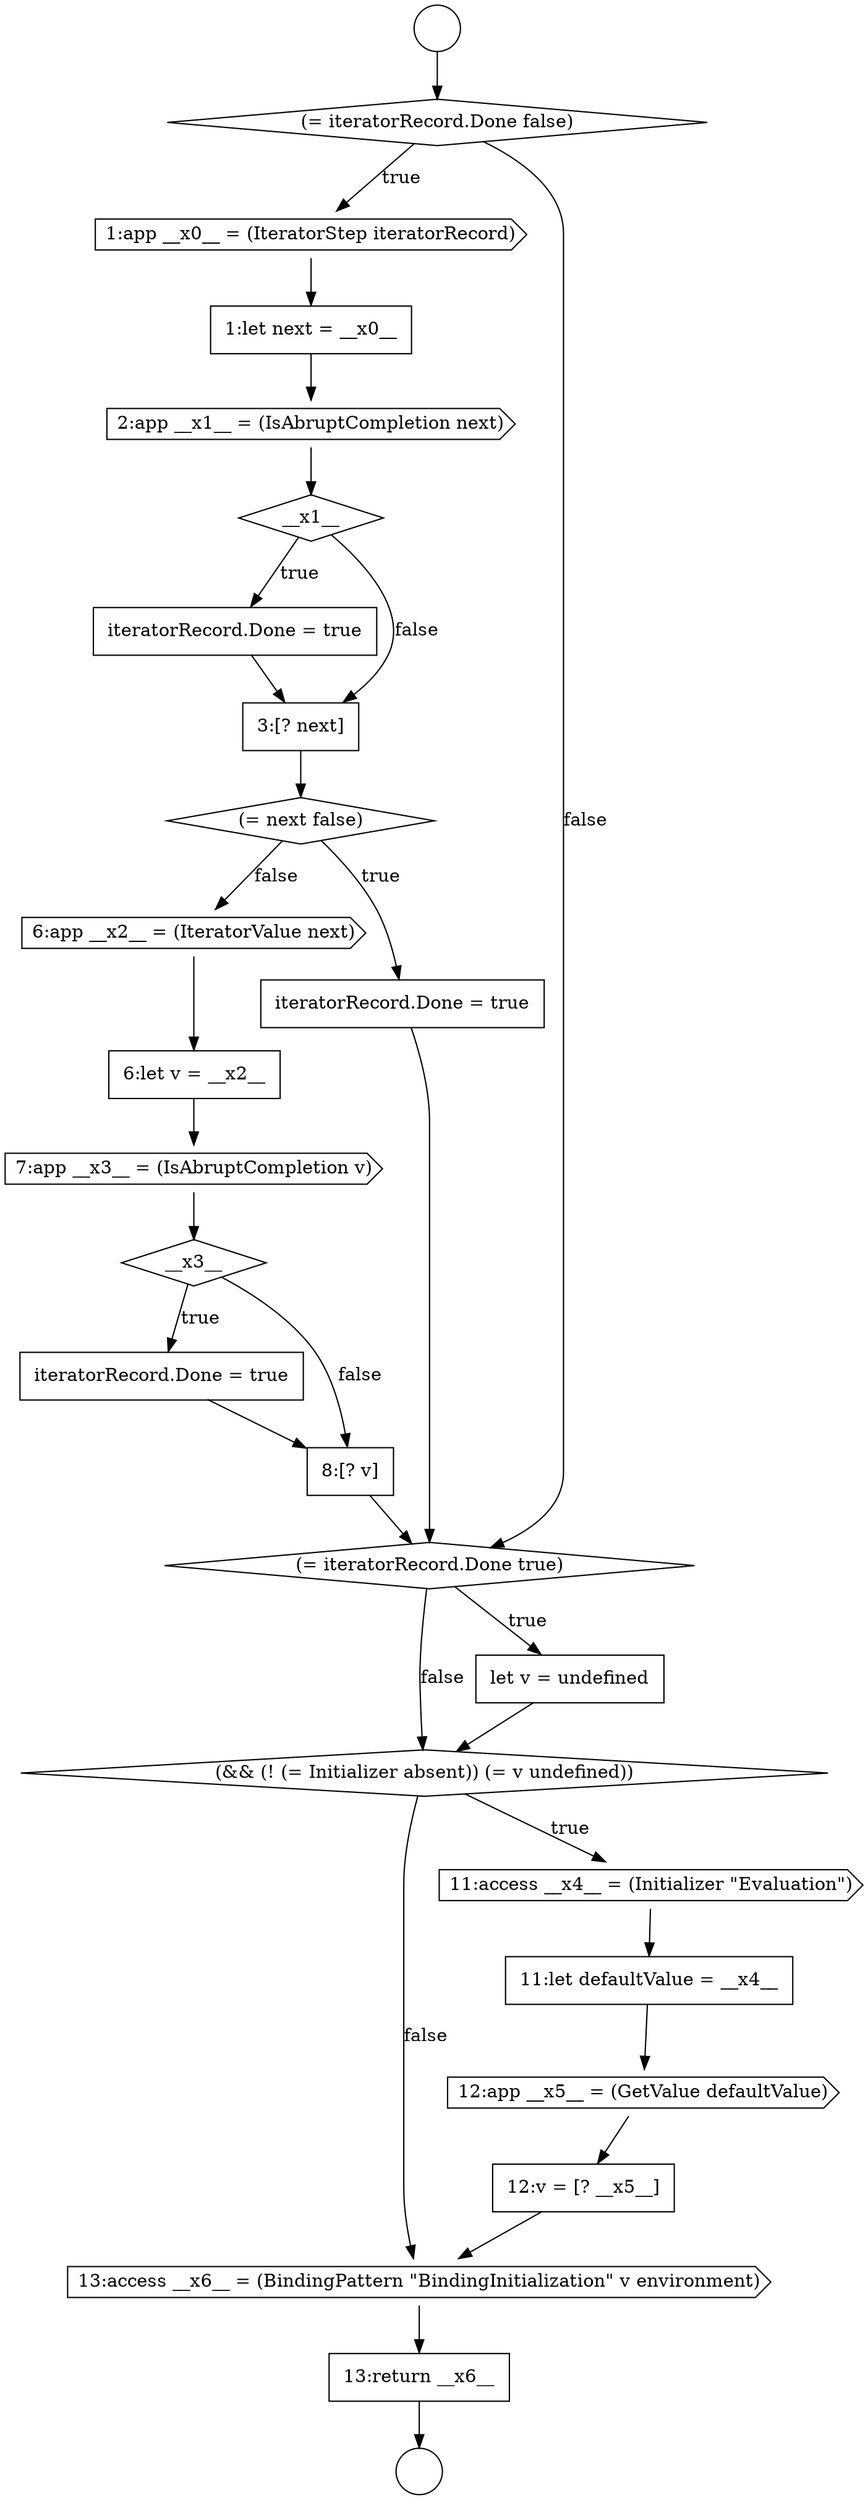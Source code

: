 digraph {
  node6317 [shape=cds, label=<<font color="black">2:app __x1__ = (IsAbruptCompletion next)</font>> color="black" fillcolor="white" style=filled]
  node6323 [shape=cds, label=<<font color="black">6:app __x2__ = (IteratorValue next)</font>> color="black" fillcolor="white" style=filled]
  node6336 [shape=cds, label=<<font color="black">13:access __x6__ = (BindingPattern &quot;BindingInitialization&quot; v environment)</font>> color="black" fillcolor="white" style=filled]
  node6327 [shape=none, margin=0, label=<<font color="black">
    <table border="0" cellborder="1" cellspacing="0" cellpadding="10">
      <tr><td align="left">iteratorRecord.Done = true</td></tr>
    </table>
  </font>> color="black" fillcolor="white" style=filled]
  node6328 [shape=none, margin=0, label=<<font color="black">
    <table border="0" cellborder="1" cellspacing="0" cellpadding="10">
      <tr><td align="left">8:[? v]</td></tr>
    </table>
  </font>> color="black" fillcolor="white" style=filled]
  node6331 [shape=diamond, label=<<font color="black">(&amp;&amp; (! (= Initializer absent)) (= v undefined))</font>> color="black" fillcolor="white" style=filled]
  node6314 [shape=diamond, label=<<font color="black">(= iteratorRecord.Done false)</font>> color="black" fillcolor="white" style=filled]
  node6312 [shape=circle label=" " color="black" fillcolor="white" style=filled]
  node6334 [shape=cds, label=<<font color="black">12:app __x5__ = (GetValue defaultValue)</font>> color="black" fillcolor="white" style=filled]
  node6321 [shape=diamond, label=<<font color="black">(= next false)</font>> color="black" fillcolor="white" style=filled]
  node6319 [shape=none, margin=0, label=<<font color="black">
    <table border="0" cellborder="1" cellspacing="0" cellpadding="10">
      <tr><td align="left">iteratorRecord.Done = true</td></tr>
    </table>
  </font>> color="black" fillcolor="white" style=filled]
  node6325 [shape=cds, label=<<font color="black">7:app __x3__ = (IsAbruptCompletion v)</font>> color="black" fillcolor="white" style=filled]
  node6320 [shape=none, margin=0, label=<<font color="black">
    <table border="0" cellborder="1" cellspacing="0" cellpadding="10">
      <tr><td align="left">3:[? next]</td></tr>
    </table>
  </font>> color="black" fillcolor="white" style=filled]
  node6322 [shape=none, margin=0, label=<<font color="black">
    <table border="0" cellborder="1" cellspacing="0" cellpadding="10">
      <tr><td align="left">iteratorRecord.Done = true</td></tr>
    </table>
  </font>> color="black" fillcolor="white" style=filled]
  node6326 [shape=diamond, label=<<font color="black">__x3__</font>> color="black" fillcolor="white" style=filled]
  node6315 [shape=cds, label=<<font color="black">1:app __x0__ = (IteratorStep iteratorRecord)</font>> color="black" fillcolor="white" style=filled]
  node6332 [shape=cds, label=<<font color="black">11:access __x4__ = (Initializer &quot;Evaluation&quot;)</font>> color="black" fillcolor="white" style=filled]
  node6324 [shape=none, margin=0, label=<<font color="black">
    <table border="0" cellborder="1" cellspacing="0" cellpadding="10">
      <tr><td align="left">6:let v = __x2__</td></tr>
    </table>
  </font>> color="black" fillcolor="white" style=filled]
  node6335 [shape=none, margin=0, label=<<font color="black">
    <table border="0" cellborder="1" cellspacing="0" cellpadding="10">
      <tr><td align="left">12:v = [? __x5__]</td></tr>
    </table>
  </font>> color="black" fillcolor="white" style=filled]
  node6313 [shape=circle label=" " color="black" fillcolor="white" style=filled]
  node6330 [shape=none, margin=0, label=<<font color="black">
    <table border="0" cellborder="1" cellspacing="0" cellpadding="10">
      <tr><td align="left">let v = undefined</td></tr>
    </table>
  </font>> color="black" fillcolor="white" style=filled]
  node6337 [shape=none, margin=0, label=<<font color="black">
    <table border="0" cellborder="1" cellspacing="0" cellpadding="10">
      <tr><td align="left">13:return __x6__</td></tr>
    </table>
  </font>> color="black" fillcolor="white" style=filled]
  node6333 [shape=none, margin=0, label=<<font color="black">
    <table border="0" cellborder="1" cellspacing="0" cellpadding="10">
      <tr><td align="left">11:let defaultValue = __x4__</td></tr>
    </table>
  </font>> color="black" fillcolor="white" style=filled]
  node6318 [shape=diamond, label=<<font color="black">__x1__</font>> color="black" fillcolor="white" style=filled]
  node6316 [shape=none, margin=0, label=<<font color="black">
    <table border="0" cellborder="1" cellspacing="0" cellpadding="10">
      <tr><td align="left">1:let next = __x0__</td></tr>
    </table>
  </font>> color="black" fillcolor="white" style=filled]
  node6329 [shape=diamond, label=<<font color="black">(= iteratorRecord.Done true)</font>> color="black" fillcolor="white" style=filled]
  node6319 -> node6320 [ color="black"]
  node6316 -> node6317 [ color="black"]
  node6325 -> node6326 [ color="black"]
  node6336 -> node6337 [ color="black"]
  node6331 -> node6332 [label=<<font color="black">true</font>> color="black"]
  node6331 -> node6336 [label=<<font color="black">false</font>> color="black"]
  node6327 -> node6328 [ color="black"]
  node6314 -> node6315 [label=<<font color="black">true</font>> color="black"]
  node6314 -> node6329 [label=<<font color="black">false</font>> color="black"]
  node6315 -> node6316 [ color="black"]
  node6333 -> node6334 [ color="black"]
  node6324 -> node6325 [ color="black"]
  node6330 -> node6331 [ color="black"]
  node6318 -> node6319 [label=<<font color="black">true</font>> color="black"]
  node6318 -> node6320 [label=<<font color="black">false</font>> color="black"]
  node6326 -> node6327 [label=<<font color="black">true</font>> color="black"]
  node6326 -> node6328 [label=<<font color="black">false</font>> color="black"]
  node6332 -> node6333 [ color="black"]
  node6335 -> node6336 [ color="black"]
  node6320 -> node6321 [ color="black"]
  node6334 -> node6335 [ color="black"]
  node6321 -> node6322 [label=<<font color="black">true</font>> color="black"]
  node6321 -> node6323 [label=<<font color="black">false</font>> color="black"]
  node6337 -> node6313 [ color="black"]
  node6323 -> node6324 [ color="black"]
  node6312 -> node6314 [ color="black"]
  node6328 -> node6329 [ color="black"]
  node6317 -> node6318 [ color="black"]
  node6329 -> node6330 [label=<<font color="black">true</font>> color="black"]
  node6329 -> node6331 [label=<<font color="black">false</font>> color="black"]
  node6322 -> node6329 [ color="black"]
}
